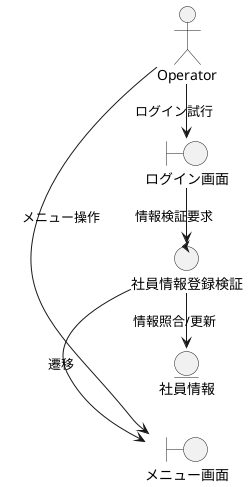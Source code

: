 @startuml .
' 図の全体的な方向を左から右に設定
left to right direction

' --- アクター ---
actor Operator as オペレータ

' --- Boundary（境界）: ユーザーインターフェース ---
' ユーザーから最も近い位置に配置
boundary LoginScreen as "ログイン画面"
boundary MenuScreen as "メニュー画面"

' --- Control（制御）: ユースケースのロジック ---
control ValidationControl as "社員情報登録検証"

' --- Entity（実体）: データや永続情報 ---
' 制御オブジェクトの右側に配置し、関連を右に流す
entity EmployeeInfo as "社員情報"

' ==========================================================
' --- 関連付け: 処理フロー (左から右へ) ---

' 1. ログイン処理
オペレータ -> LoginScreen : ログイン試行

' 2. ログイン後の遷移
LoginScreen -> ValidationControl : 情報検証要求
' ValidationControl は、オペレータがアクセスするメニュー画面にも関連する
' 検証が通るとメニュー画面へ遷移（図の循環矢印をロジックとして表現）
ValidationControl -> MenuScreen : 遷移

' 3. 検証とデータ操作
' 検証コントロールから社員情報エンティティへのアクセスを右へ
ValidationControl -> EmployeeInfo : 情報照合/更新

' 4. メニュー画面からのアクセス（オペレータがメニューにアクセス）
' オペレータはログイン後、直接メニュー画面にアクセス可能
オペレータ -> MenuScreen : メニュー操作

@enduml